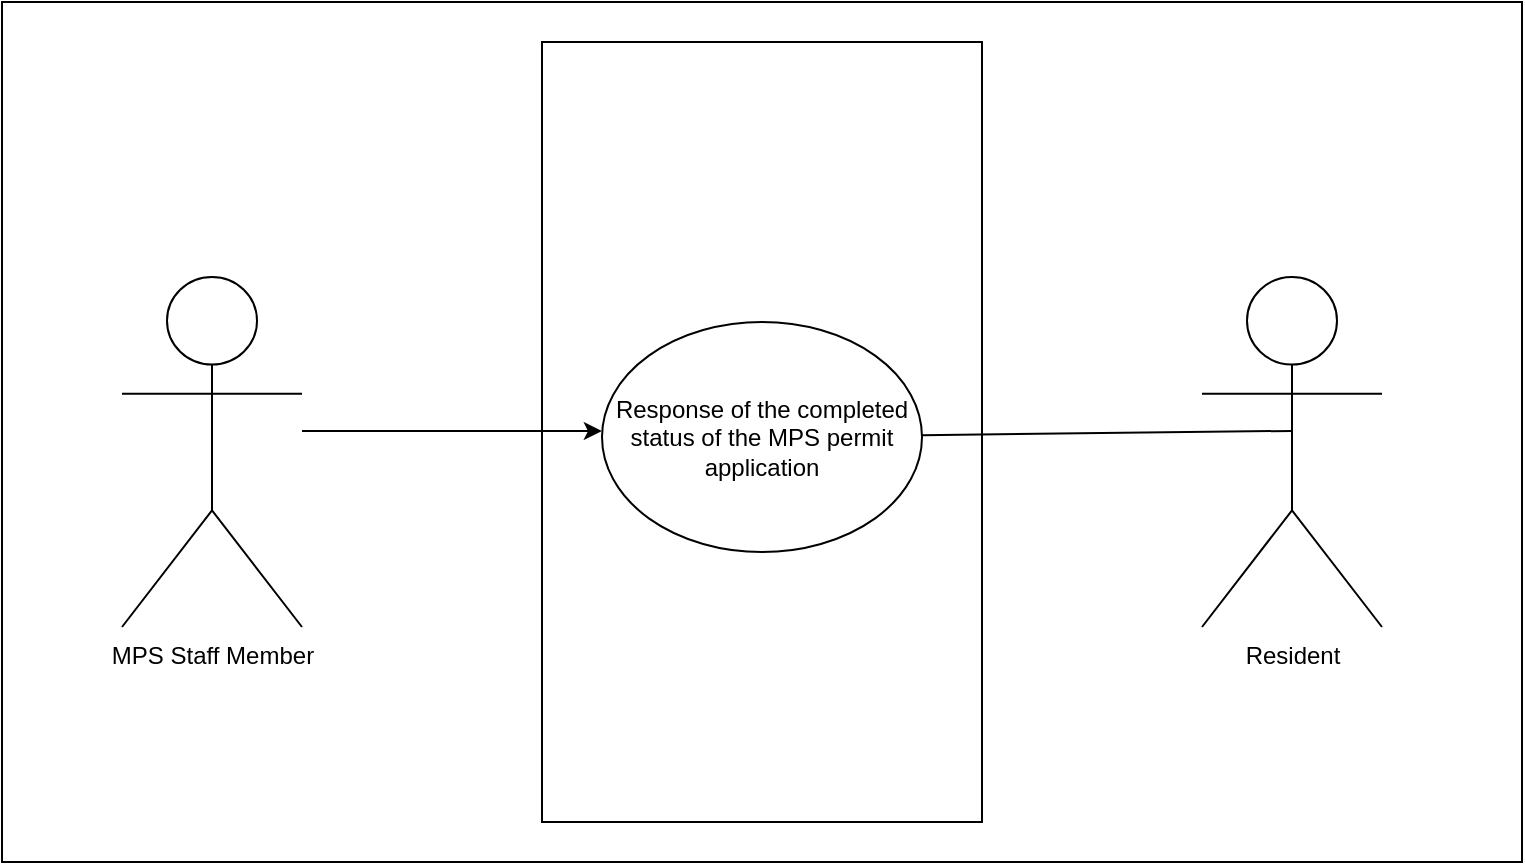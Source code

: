 <mxfile version="24.7.7">
  <diagram name="Page-1" id="5Yv_yx944lXI4YtrbJxH">
    <mxGraphModel dx="1034" dy="462" grid="1" gridSize="10" guides="1" tooltips="1" connect="1" arrows="1" fold="1" page="1" pageScale="1" pageWidth="827" pageHeight="1169" math="0" shadow="0">
      <root>
        <mxCell id="0" />
        <mxCell id="1" parent="0" />
        <mxCell id="OBc3xNF14niNfdg0CJ2j-1" value="" style="rounded=0;whiteSpace=wrap;html=1;" parent="1" vertex="1">
          <mxGeometry x="30" y="110" width="760" height="430" as="geometry" />
        </mxCell>
        <mxCell id="OBc3xNF14niNfdg0CJ2j-2" value="" style="rounded=0;whiteSpace=wrap;html=1;" parent="1" vertex="1">
          <mxGeometry x="300" y="130" width="220" height="390" as="geometry" />
        </mxCell>
        <mxCell id="OBc3xNF14niNfdg0CJ2j-3" value="Response of the completed status of the MPS permit application" style="ellipse;whiteSpace=wrap;html=1;" parent="1" vertex="1">
          <mxGeometry x="330" y="270" width="160" height="115" as="geometry" />
        </mxCell>
        <mxCell id="OBc3xNF14niNfdg0CJ2j-4" value="Resident" style="shape=umlActor;verticalLabelPosition=bottom;verticalAlign=top;html=1;outlineConnect=0;" parent="1" vertex="1">
          <mxGeometry x="630" y="247.5" width="90" height="175" as="geometry" />
        </mxCell>
        <mxCell id="OBc3xNF14niNfdg0CJ2j-5" value="MPS Staff Member" style="shape=umlActor;verticalLabelPosition=bottom;verticalAlign=top;html=1;outlineConnect=0;" parent="1" vertex="1">
          <mxGeometry x="90" y="247.5" width="90" height="175" as="geometry" />
        </mxCell>
        <mxCell id="OBc3xNF14niNfdg0CJ2j-6" value="" style="endArrow=classic;html=1;rounded=0;entryX=0.136;entryY=0.526;entryDx=0;entryDy=0;entryPerimeter=0;" parent="1" edge="1">
          <mxGeometry width="50" height="50" relative="1" as="geometry">
            <mxPoint x="180" y="324.442" as="sourcePoint" />
            <mxPoint x="329.92" y="324.55" as="targetPoint" />
          </mxGeometry>
        </mxCell>
        <mxCell id="OBc3xNF14niNfdg0CJ2j-7" value="" style="endArrow=none;html=1;rounded=0;entryX=0.5;entryY=0.5;entryDx=0;entryDy=0;entryPerimeter=0;" parent="1" source="OBc3xNF14niNfdg0CJ2j-3" edge="1">
          <mxGeometry width="50" height="50" relative="1" as="geometry">
            <mxPoint x="510" y="324.44" as="sourcePoint" />
            <mxPoint x="675" y="324.44" as="targetPoint" />
          </mxGeometry>
        </mxCell>
      </root>
    </mxGraphModel>
  </diagram>
</mxfile>
